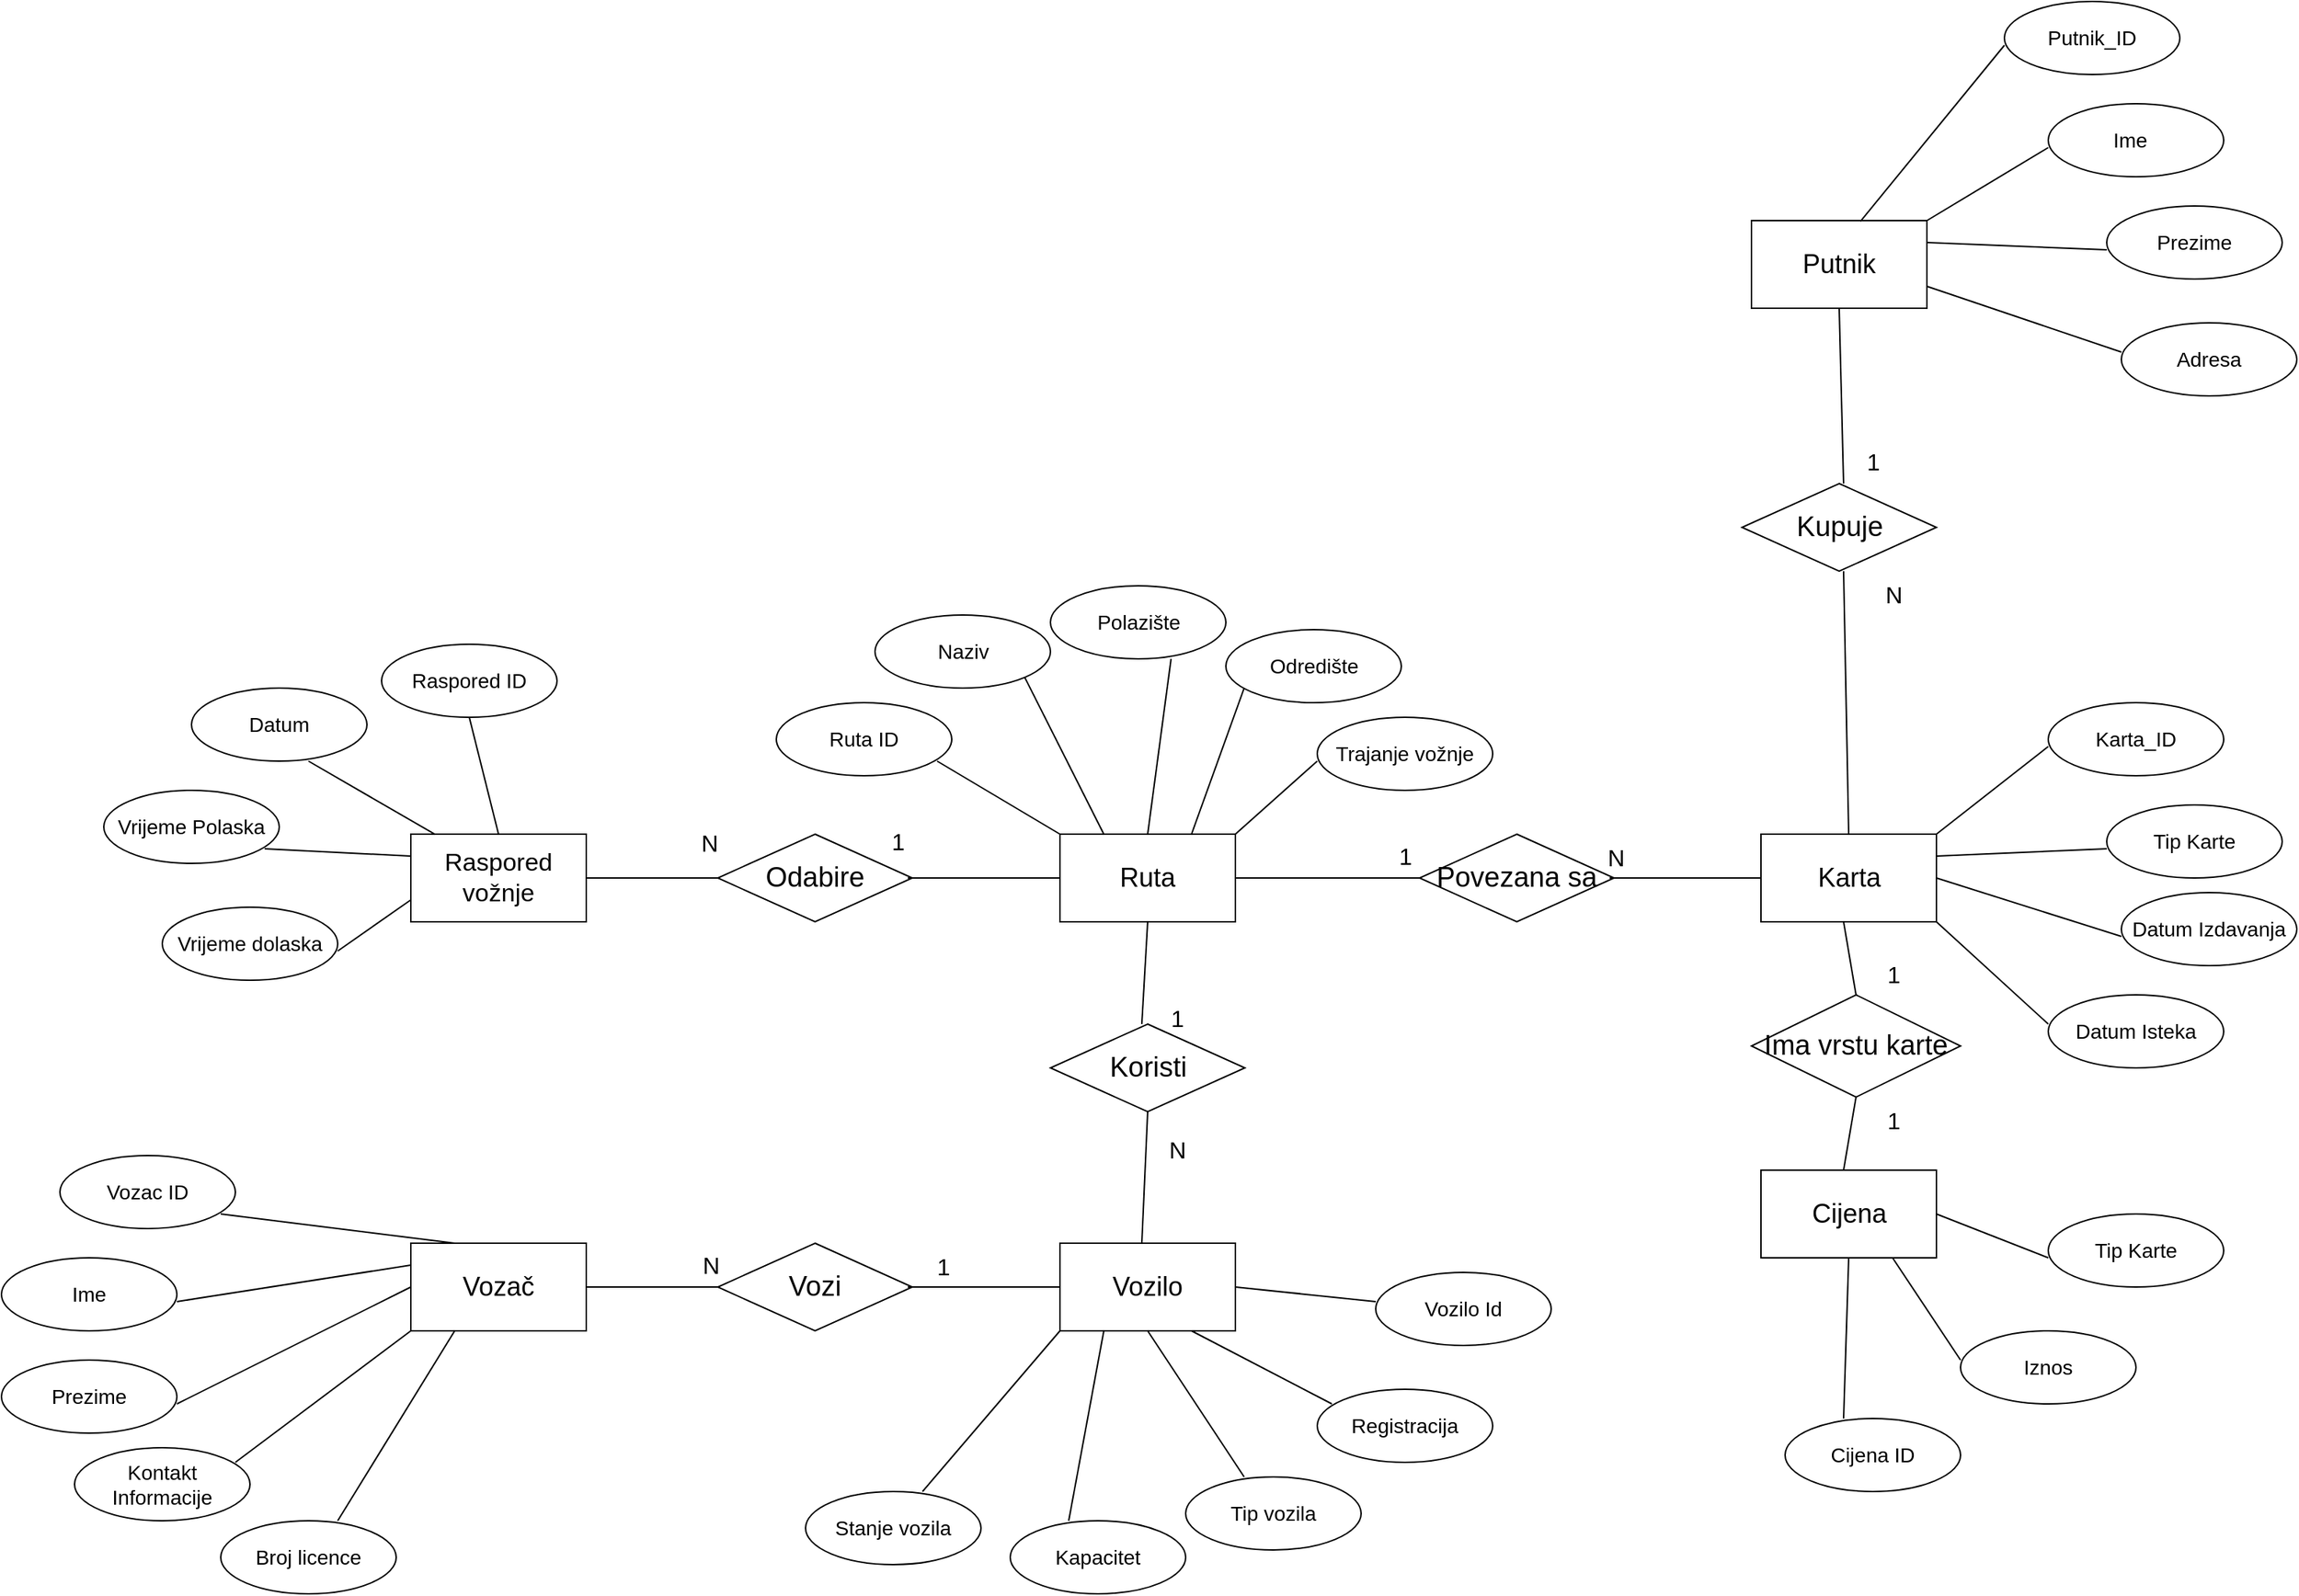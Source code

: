 <mxfile version="24.5.5" type="device">
  <diagram name="Page-1" id="05o06RWBXjJ0KFyK3qEd">
    <mxGraphModel dx="2442" dy="2103" grid="1" gridSize="10" guides="1" tooltips="1" connect="1" arrows="1" fold="1" page="1" pageScale="1" pageWidth="827" pageHeight="1169" math="0" shadow="0">
      <root>
        <mxCell id="0" />
        <mxCell id="1" parent="0" />
        <mxCell id="h6RNyIGeFZLbllbK43vc-2" value="&lt;font style=&quot;font-size: 18px;&quot;&gt;Ruta&lt;/font&gt;" style="rounded=0;whiteSpace=wrap;html=1;" vertex="1" parent="1">
          <mxGeometry x="354" y="350" width="120" height="60" as="geometry" />
        </mxCell>
        <mxCell id="h6RNyIGeFZLbllbK43vc-3" value="&lt;font style=&quot;font-size: 18px;&quot;&gt;Vozač&lt;/font&gt;" style="rounded=0;whiteSpace=wrap;html=1;" vertex="1" parent="1">
          <mxGeometry x="-90" y="630" width="120" height="60" as="geometry" />
        </mxCell>
        <mxCell id="h6RNyIGeFZLbllbK43vc-4" value="&lt;font style=&quot;font-size: 18px;&quot;&gt;Karta&lt;/font&gt;" style="rounded=0;whiteSpace=wrap;html=1;" vertex="1" parent="1">
          <mxGeometry x="833.5" y="350" width="120" height="60" as="geometry" />
        </mxCell>
        <mxCell id="h6RNyIGeFZLbllbK43vc-5" value="&lt;font style=&quot;font-size: 18px;&quot;&gt;Putnik&lt;/font&gt;" style="rounded=0;whiteSpace=wrap;html=1;" vertex="1" parent="1">
          <mxGeometry x="827" y="-70" width="120" height="60" as="geometry" />
        </mxCell>
        <mxCell id="h6RNyIGeFZLbllbK43vc-6" value="&lt;font style=&quot;font-size: 18px;&quot;&gt;Vozilo&lt;/font&gt;" style="rounded=0;whiteSpace=wrap;html=1;" vertex="1" parent="1">
          <mxGeometry x="354" y="630" width="120" height="60" as="geometry" />
        </mxCell>
        <mxCell id="h6RNyIGeFZLbllbK43vc-7" value="Raspored vožnje" style="rounded=0;html=1;whiteSpace=wrap;fontSize=17;" vertex="1" parent="1">
          <mxGeometry x="-90" y="350" width="120" height="60" as="geometry" />
        </mxCell>
        <mxCell id="h6RNyIGeFZLbllbK43vc-8" value="&lt;font style=&quot;font-size: 18px;&quot;&gt;Cijena&lt;/font&gt;" style="rounded=0;whiteSpace=wrap;html=1;" vertex="1" parent="1">
          <mxGeometry x="833.5" y="580" width="120" height="60" as="geometry" />
        </mxCell>
        <mxCell id="h6RNyIGeFZLbllbK43vc-10" value="&lt;font style=&quot;font-size: 14px;&quot;&gt;Putnik_ID&lt;/font&gt;" style="ellipse;whiteSpace=wrap;html=1;" vertex="1" parent="1">
          <mxGeometry x="1000" y="-220" width="120" height="50" as="geometry" />
        </mxCell>
        <mxCell id="h6RNyIGeFZLbllbK43vc-11" value="&lt;font style=&quot;font-size: 14px;&quot;&gt;Ime&lt;span style=&quot;white-space: pre;&quot;&gt;&#x9;&lt;/span&gt;&lt;/font&gt;" style="ellipse;whiteSpace=wrap;html=1;" vertex="1" parent="1">
          <mxGeometry x="1030" y="-150" width="120" height="50" as="geometry" />
        </mxCell>
        <mxCell id="h6RNyIGeFZLbllbK43vc-12" value="&lt;span style=&quot;font-size: 14px;&quot;&gt;Prezime&lt;/span&gt;" style="ellipse;whiteSpace=wrap;html=1;" vertex="1" parent="1">
          <mxGeometry x="1070" y="-80" width="120" height="50" as="geometry" />
        </mxCell>
        <mxCell id="h6RNyIGeFZLbllbK43vc-13" value="&lt;font style=&quot;font-size: 14px;&quot;&gt;Adresa&lt;/font&gt;" style="ellipse;whiteSpace=wrap;html=1;" vertex="1" parent="1">
          <mxGeometry x="1080" width="120" height="50" as="geometry" />
        </mxCell>
        <mxCell id="h6RNyIGeFZLbllbK43vc-15" value="&lt;font style=&quot;font-size: 14px;&quot;&gt;Karta_ID&lt;/font&gt;" style="ellipse;whiteSpace=wrap;html=1;" vertex="1" parent="1">
          <mxGeometry x="1030" y="260" width="120" height="50" as="geometry" />
        </mxCell>
        <mxCell id="h6RNyIGeFZLbllbK43vc-16" value="&lt;font style=&quot;font-size: 14px;&quot;&gt;Tip Karte&lt;/font&gt;" style="ellipse;whiteSpace=wrap;html=1;" vertex="1" parent="1">
          <mxGeometry x="1070" y="330" width="120" height="50" as="geometry" />
        </mxCell>
        <mxCell id="h6RNyIGeFZLbllbK43vc-17" value="&lt;font style=&quot;font-size: 14px;&quot;&gt;Datum Izdavanja&lt;/font&gt;" style="ellipse;whiteSpace=wrap;html=1;" vertex="1" parent="1">
          <mxGeometry x="1080" y="390" width="120" height="50" as="geometry" />
        </mxCell>
        <mxCell id="h6RNyIGeFZLbllbK43vc-18" value="&lt;font style=&quot;font-size: 14px;&quot;&gt;Datum Isteka&lt;/font&gt;" style="ellipse;whiteSpace=wrap;html=1;" vertex="1" parent="1">
          <mxGeometry x="1030" y="460" width="120" height="50" as="geometry" />
        </mxCell>
        <mxCell id="h6RNyIGeFZLbllbK43vc-19" value="&lt;font style=&quot;font-size: 14px;&quot;&gt;Vozac ID&lt;/font&gt;" style="ellipse;whiteSpace=wrap;html=1;" vertex="1" parent="1">
          <mxGeometry x="-330" y="570" width="120" height="50" as="geometry" />
        </mxCell>
        <mxCell id="h6RNyIGeFZLbllbK43vc-21" value="&lt;font style=&quot;font-size: 14px;&quot;&gt;Ime&lt;/font&gt;" style="ellipse;whiteSpace=wrap;html=1;" vertex="1" parent="1">
          <mxGeometry x="-370" y="640" width="120" height="50" as="geometry" />
        </mxCell>
        <mxCell id="h6RNyIGeFZLbllbK43vc-22" value="&lt;font style=&quot;font-size: 14px;&quot;&gt;Prezime&lt;/font&gt;" style="ellipse;whiteSpace=wrap;html=1;" vertex="1" parent="1">
          <mxGeometry x="-370" y="710" width="120" height="50" as="geometry" />
        </mxCell>
        <mxCell id="h6RNyIGeFZLbllbK43vc-23" value="&lt;font style=&quot;font-size: 14px;&quot;&gt;Kontakt Informacije&lt;/font&gt;" style="ellipse;whiteSpace=wrap;html=1;" vertex="1" parent="1">
          <mxGeometry x="-320" y="770" width="120" height="50" as="geometry" />
        </mxCell>
        <mxCell id="h6RNyIGeFZLbllbK43vc-24" value="&lt;font style=&quot;font-size: 14px;&quot;&gt;Broj licence&lt;/font&gt;" style="ellipse;whiteSpace=wrap;html=1;" vertex="1" parent="1">
          <mxGeometry x="-220" y="820" width="120" height="50" as="geometry" />
        </mxCell>
        <mxCell id="h6RNyIGeFZLbllbK43vc-25" value="&lt;font style=&quot;font-size: 14px;&quot;&gt;Vozilo Id&lt;/font&gt;" style="ellipse;whiteSpace=wrap;html=1;" vertex="1" parent="1">
          <mxGeometry x="570" y="650" width="120" height="50" as="geometry" />
        </mxCell>
        <mxCell id="h6RNyIGeFZLbllbK43vc-26" value="&lt;font style=&quot;font-size: 14px;&quot;&gt;Registracija&lt;/font&gt;" style="ellipse;whiteSpace=wrap;html=1;" vertex="1" parent="1">
          <mxGeometry x="530" y="730" width="120" height="50" as="geometry" />
        </mxCell>
        <mxCell id="h6RNyIGeFZLbllbK43vc-27" value="&lt;font style=&quot;font-size: 14px;&quot;&gt;Tip vozila&lt;/font&gt;" style="ellipse;whiteSpace=wrap;html=1;" vertex="1" parent="1">
          <mxGeometry x="440" y="790" width="120" height="50" as="geometry" />
        </mxCell>
        <mxCell id="h6RNyIGeFZLbllbK43vc-28" value="&lt;font style=&quot;font-size: 14px;&quot;&gt;Kapacitet&lt;/font&gt;" style="ellipse;whiteSpace=wrap;html=1;" vertex="1" parent="1">
          <mxGeometry x="320" y="820" width="120" height="50" as="geometry" />
        </mxCell>
        <mxCell id="h6RNyIGeFZLbllbK43vc-29" value="&lt;font style=&quot;font-size: 14px;&quot;&gt;Stanje vozila&lt;/font&gt;" style="ellipse;whiteSpace=wrap;html=1;" vertex="1" parent="1">
          <mxGeometry x="180" y="800" width="120" height="50" as="geometry" />
        </mxCell>
        <mxCell id="h6RNyIGeFZLbllbK43vc-30" value="&lt;font style=&quot;font-size: 14px;&quot;&gt;Ruta ID&lt;/font&gt;" style="ellipse;whiteSpace=wrap;html=1;" vertex="1" parent="1">
          <mxGeometry x="160" y="260" width="120" height="50" as="geometry" />
        </mxCell>
        <mxCell id="h6RNyIGeFZLbllbK43vc-31" value="&lt;font style=&quot;font-size: 14px;&quot;&gt;Naziv&lt;/font&gt;" style="ellipse;whiteSpace=wrap;html=1;" vertex="1" parent="1">
          <mxGeometry x="227.5" y="200" width="120" height="50" as="geometry" />
        </mxCell>
        <mxCell id="h6RNyIGeFZLbllbK43vc-32" value="&lt;font style=&quot;font-size: 14px;&quot;&gt;Polazište&lt;/font&gt;" style="ellipse;whiteSpace=wrap;html=1;" vertex="1" parent="1">
          <mxGeometry x="347.5" y="180" width="120" height="50" as="geometry" />
        </mxCell>
        <mxCell id="h6RNyIGeFZLbllbK43vc-33" value="&lt;font style=&quot;font-size: 14px;&quot;&gt;Odredište&lt;/font&gt;" style="ellipse;whiteSpace=wrap;html=1;" vertex="1" parent="1">
          <mxGeometry x="467.5" y="210" width="120" height="50" as="geometry" />
        </mxCell>
        <mxCell id="h6RNyIGeFZLbllbK43vc-34" value="&lt;font style=&quot;font-size: 14px;&quot;&gt;Trajanje vožnje&lt;/font&gt;" style="ellipse;whiteSpace=wrap;html=1;" vertex="1" parent="1">
          <mxGeometry x="530" y="270" width="120" height="50" as="geometry" />
        </mxCell>
        <mxCell id="h6RNyIGeFZLbllbK43vc-35" value="&lt;font style=&quot;font-size: 14px;&quot;&gt;Raspored ID&lt;/font&gt;" style="ellipse;whiteSpace=wrap;html=1;" vertex="1" parent="1">
          <mxGeometry x="-110" y="220" width="120" height="50" as="geometry" />
        </mxCell>
        <mxCell id="h6RNyIGeFZLbllbK43vc-36" value="&lt;font style=&quot;font-size: 14px;&quot;&gt;Datum&lt;/font&gt;" style="ellipse;whiteSpace=wrap;html=1;" vertex="1" parent="1">
          <mxGeometry x="-240" y="250" width="120" height="50" as="geometry" />
        </mxCell>
        <mxCell id="h6RNyIGeFZLbllbK43vc-37" value="&lt;font style=&quot;font-size: 14px;&quot;&gt;Vrijeme Polaska&lt;/font&gt;" style="ellipse;whiteSpace=wrap;html=1;" vertex="1" parent="1">
          <mxGeometry x="-300" y="320" width="120" height="50" as="geometry" />
        </mxCell>
        <mxCell id="h6RNyIGeFZLbllbK43vc-38" value="&lt;font style=&quot;font-size: 14px;&quot;&gt;Vrijeme dolaska&lt;/font&gt;" style="ellipse;whiteSpace=wrap;html=1;" vertex="1" parent="1">
          <mxGeometry x="-260" y="400" width="120" height="50" as="geometry" />
        </mxCell>
        <mxCell id="h6RNyIGeFZLbllbK43vc-39" value="&lt;font style=&quot;font-size: 14px;&quot;&gt;Cijena ID&lt;/font&gt;" style="ellipse;whiteSpace=wrap;html=1;" vertex="1" parent="1">
          <mxGeometry x="850" y="750" width="120" height="50" as="geometry" />
        </mxCell>
        <mxCell id="h6RNyIGeFZLbllbK43vc-40" value="&lt;font style=&quot;font-size: 14px;&quot;&gt;Iznos&lt;/font&gt;" style="ellipse;whiteSpace=wrap;html=1;" vertex="1" parent="1">
          <mxGeometry x="970" y="690" width="120" height="50" as="geometry" />
        </mxCell>
        <mxCell id="h6RNyIGeFZLbllbK43vc-41" value="&lt;font style=&quot;font-size: 14px;&quot;&gt;Tip Karte&lt;/font&gt;" style="ellipse;whiteSpace=wrap;html=1;" vertex="1" parent="1">
          <mxGeometry x="1030" y="610" width="120" height="50" as="geometry" />
        </mxCell>
        <mxCell id="h6RNyIGeFZLbllbK43vc-42" value="Kupuje" style="rhombus;whiteSpace=wrap;html=1;fontSize=19;" vertex="1" parent="1">
          <mxGeometry x="820.5" y="110" width="133" height="60" as="geometry" />
        </mxCell>
        <mxCell id="h6RNyIGeFZLbllbK43vc-43" value="Vozi" style="rhombus;whiteSpace=wrap;html=1;fontSize=19;" vertex="1" parent="1">
          <mxGeometry x="120" y="630" width="133" height="60" as="geometry" />
        </mxCell>
        <mxCell id="h6RNyIGeFZLbllbK43vc-44" value="Koristi" style="rhombus;whiteSpace=wrap;html=1;fontSize=19;" vertex="1" parent="1">
          <mxGeometry x="347.5" y="480" width="133" height="60" as="geometry" />
        </mxCell>
        <mxCell id="h6RNyIGeFZLbllbK43vc-45" value="Povezana sa" style="rhombus;whiteSpace=wrap;html=1;fontSize=19;" vertex="1" parent="1">
          <mxGeometry x="600" y="350" width="133" height="60" as="geometry" />
        </mxCell>
        <mxCell id="h6RNyIGeFZLbllbK43vc-47" value="Odabire" style="rhombus;whiteSpace=wrap;html=1;fontSize=19;" vertex="1" parent="1">
          <mxGeometry x="120" y="350" width="133" height="60" as="geometry" />
        </mxCell>
        <mxCell id="h6RNyIGeFZLbllbK43vc-53" value="" style="endArrow=none;html=1;rounded=0;fontSize=12;startSize=8;endSize=8;curved=1;entryX=0.5;entryY=0;entryDx=0;entryDy=0;" edge="1" parent="1" target="h6RNyIGeFZLbllbK43vc-7">
          <mxGeometry width="50" height="50" relative="1" as="geometry">
            <mxPoint x="-50" y="270" as="sourcePoint" />
            <mxPoint y="220" as="targetPoint" />
          </mxGeometry>
        </mxCell>
        <mxCell id="h6RNyIGeFZLbllbK43vc-54" value="" style="endArrow=none;html=1;rounded=0;fontSize=12;startSize=8;endSize=8;curved=1;entryX=0.139;entryY=0.004;entryDx=0;entryDy=0;entryPerimeter=0;" edge="1" parent="1" target="h6RNyIGeFZLbllbK43vc-7">
          <mxGeometry width="50" height="50" relative="1" as="geometry">
            <mxPoint x="-160" y="300" as="sourcePoint" />
            <mxPoint x="-110" y="250" as="targetPoint" />
          </mxGeometry>
        </mxCell>
        <mxCell id="h6RNyIGeFZLbllbK43vc-55" value="" style="endArrow=none;html=1;rounded=0;fontSize=12;startSize=8;endSize=8;curved=1;entryX=0;entryY=0.25;entryDx=0;entryDy=0;" edge="1" parent="1" target="h6RNyIGeFZLbllbK43vc-7">
          <mxGeometry width="50" height="50" relative="1" as="geometry">
            <mxPoint x="-190" y="360" as="sourcePoint" />
            <mxPoint x="-140" y="310" as="targetPoint" />
          </mxGeometry>
        </mxCell>
        <mxCell id="h6RNyIGeFZLbllbK43vc-56" value="" style="endArrow=none;html=1;rounded=0;fontSize=12;startSize=8;endSize=8;curved=1;entryX=0;entryY=0.75;entryDx=0;entryDy=0;" edge="1" parent="1" target="h6RNyIGeFZLbllbK43vc-7">
          <mxGeometry width="50" height="50" relative="1" as="geometry">
            <mxPoint x="-140" y="430" as="sourcePoint" />
            <mxPoint x="-90" y="380" as="targetPoint" />
          </mxGeometry>
        </mxCell>
        <mxCell id="h6RNyIGeFZLbllbK43vc-57" value="" style="endArrow=none;html=1;rounded=0;fontSize=12;startSize=8;endSize=8;curved=1;entryX=0.25;entryY=0;entryDx=0;entryDy=0;" edge="1" parent="1" target="h6RNyIGeFZLbllbK43vc-3">
          <mxGeometry width="50" height="50" relative="1" as="geometry">
            <mxPoint x="-220" y="610" as="sourcePoint" />
            <mxPoint x="-170" y="560" as="targetPoint" />
          </mxGeometry>
        </mxCell>
        <mxCell id="h6RNyIGeFZLbllbK43vc-58" value="" style="endArrow=none;html=1;rounded=0;fontSize=12;startSize=8;endSize=8;curved=1;entryX=0;entryY=0.25;entryDx=0;entryDy=0;" edge="1" parent="1" target="h6RNyIGeFZLbllbK43vc-3">
          <mxGeometry width="50" height="50" relative="1" as="geometry">
            <mxPoint x="-250" y="670" as="sourcePoint" />
            <mxPoint x="-200" y="620" as="targetPoint" />
          </mxGeometry>
        </mxCell>
        <mxCell id="h6RNyIGeFZLbllbK43vc-59" value="" style="endArrow=none;html=1;rounded=0;fontSize=12;startSize=8;endSize=8;curved=1;entryX=0;entryY=0.5;entryDx=0;entryDy=0;" edge="1" parent="1" target="h6RNyIGeFZLbllbK43vc-3">
          <mxGeometry width="50" height="50" relative="1" as="geometry">
            <mxPoint x="-250" y="740" as="sourcePoint" />
            <mxPoint x="-200" y="690" as="targetPoint" />
          </mxGeometry>
        </mxCell>
        <mxCell id="h6RNyIGeFZLbllbK43vc-60" value="" style="endArrow=none;html=1;rounded=0;fontSize=12;startSize=8;endSize=8;curved=1;entryX=0;entryY=1;entryDx=0;entryDy=0;" edge="1" parent="1" target="h6RNyIGeFZLbllbK43vc-3">
          <mxGeometry width="50" height="50" relative="1" as="geometry">
            <mxPoint x="-210" y="780" as="sourcePoint" />
            <mxPoint x="-160" y="730" as="targetPoint" />
          </mxGeometry>
        </mxCell>
        <mxCell id="h6RNyIGeFZLbllbK43vc-61" value="" style="endArrow=none;html=1;rounded=0;fontSize=12;startSize=8;endSize=8;curved=1;entryX=0.25;entryY=1;entryDx=0;entryDy=0;" edge="1" parent="1" target="h6RNyIGeFZLbllbK43vc-3">
          <mxGeometry width="50" height="50" relative="1" as="geometry">
            <mxPoint x="-140" y="820" as="sourcePoint" />
            <mxPoint x="-90" y="770" as="targetPoint" />
          </mxGeometry>
        </mxCell>
        <mxCell id="h6RNyIGeFZLbllbK43vc-63" value="" style="endArrow=none;html=1;rounded=0;fontSize=12;startSize=8;endSize=8;curved=1;entryX=0;entryY=0.5;entryDx=0;entryDy=0;" edge="1" parent="1" target="h6RNyIGeFZLbllbK43vc-47">
          <mxGeometry width="50" height="50" relative="1" as="geometry">
            <mxPoint x="30" y="380" as="sourcePoint" />
            <mxPoint x="80" y="330" as="targetPoint" />
          </mxGeometry>
        </mxCell>
        <mxCell id="h6RNyIGeFZLbllbK43vc-64" value="" style="endArrow=none;html=1;rounded=0;fontSize=12;startSize=8;endSize=8;curved=1;entryX=0;entryY=0.5;entryDx=0;entryDy=0;" edge="1" parent="1" target="h6RNyIGeFZLbllbK43vc-2">
          <mxGeometry width="50" height="50" relative="1" as="geometry">
            <mxPoint x="250" y="380" as="sourcePoint" />
            <mxPoint x="300" y="330" as="targetPoint" />
          </mxGeometry>
        </mxCell>
        <mxCell id="h6RNyIGeFZLbllbK43vc-65" value="" style="endArrow=none;html=1;rounded=0;fontSize=12;startSize=8;endSize=8;curved=1;entryX=0;entryY=0.5;entryDx=0;entryDy=0;" edge="1" parent="1" target="h6RNyIGeFZLbllbK43vc-43">
          <mxGeometry width="50" height="50" relative="1" as="geometry">
            <mxPoint x="30" y="660" as="sourcePoint" />
            <mxPoint x="80" y="610" as="targetPoint" />
          </mxGeometry>
        </mxCell>
        <mxCell id="h6RNyIGeFZLbllbK43vc-66" value="" style="endArrow=none;html=1;rounded=0;fontSize=12;startSize=8;endSize=8;curved=1;entryX=0;entryY=0.5;entryDx=0;entryDy=0;" edge="1" parent="1" target="h6RNyIGeFZLbllbK43vc-6">
          <mxGeometry width="50" height="50" relative="1" as="geometry">
            <mxPoint x="250" y="660" as="sourcePoint" />
            <mxPoint x="300" y="610" as="targetPoint" />
          </mxGeometry>
        </mxCell>
        <mxCell id="h6RNyIGeFZLbllbK43vc-67" value="" style="endArrow=none;html=1;rounded=0;fontSize=12;startSize=8;endSize=8;curved=1;entryX=0;entryY=1;entryDx=0;entryDy=0;" edge="1" parent="1" target="h6RNyIGeFZLbllbK43vc-6">
          <mxGeometry width="50" height="50" relative="1" as="geometry">
            <mxPoint x="260" y="800" as="sourcePoint" />
            <mxPoint x="310" y="750" as="targetPoint" />
          </mxGeometry>
        </mxCell>
        <mxCell id="h6RNyIGeFZLbllbK43vc-68" value="" style="endArrow=none;html=1;rounded=0;fontSize=12;startSize=8;endSize=8;curved=1;entryX=0.25;entryY=1;entryDx=0;entryDy=0;" edge="1" parent="1" target="h6RNyIGeFZLbllbK43vc-6">
          <mxGeometry width="50" height="50" relative="1" as="geometry">
            <mxPoint x="360" y="820" as="sourcePoint" />
            <mxPoint x="410" y="770" as="targetPoint" />
          </mxGeometry>
        </mxCell>
        <mxCell id="h6RNyIGeFZLbllbK43vc-69" value="" style="endArrow=none;html=1;rounded=0;fontSize=12;startSize=8;endSize=8;curved=1;entryX=0.5;entryY=1;entryDx=0;entryDy=0;" edge="1" parent="1" target="h6RNyIGeFZLbllbK43vc-6">
          <mxGeometry width="50" height="50" relative="1" as="geometry">
            <mxPoint x="480" y="790" as="sourcePoint" />
            <mxPoint x="530" y="740" as="targetPoint" />
          </mxGeometry>
        </mxCell>
        <mxCell id="h6RNyIGeFZLbllbK43vc-70" value="" style="endArrow=none;html=1;rounded=0;fontSize=12;startSize=8;endSize=8;curved=1;entryX=0.75;entryY=1;entryDx=0;entryDy=0;" edge="1" parent="1" target="h6RNyIGeFZLbllbK43vc-6">
          <mxGeometry width="50" height="50" relative="1" as="geometry">
            <mxPoint x="540" y="740" as="sourcePoint" />
            <mxPoint x="590" y="690" as="targetPoint" />
          </mxGeometry>
        </mxCell>
        <mxCell id="h6RNyIGeFZLbllbK43vc-71" value="" style="endArrow=none;html=1;rounded=0;fontSize=12;startSize=8;endSize=8;curved=1;entryX=1;entryY=0.5;entryDx=0;entryDy=0;" edge="1" parent="1" target="h6RNyIGeFZLbllbK43vc-6">
          <mxGeometry width="50" height="50" relative="1" as="geometry">
            <mxPoint x="570" y="670" as="sourcePoint" />
            <mxPoint x="620" y="620" as="targetPoint" />
          </mxGeometry>
        </mxCell>
        <mxCell id="h6RNyIGeFZLbllbK43vc-72" value="" style="endArrow=none;html=1;rounded=0;fontSize=12;startSize=8;endSize=8;curved=1;entryX=0.5;entryY=1;entryDx=0;entryDy=0;" edge="1" parent="1" target="h6RNyIGeFZLbllbK43vc-44">
          <mxGeometry width="50" height="50" relative="1" as="geometry">
            <mxPoint x="410" y="630" as="sourcePoint" />
            <mxPoint x="460" y="580" as="targetPoint" />
          </mxGeometry>
        </mxCell>
        <mxCell id="h6RNyIGeFZLbllbK43vc-73" value="" style="endArrow=none;html=1;rounded=0;fontSize=12;startSize=8;endSize=8;curved=1;entryX=0.5;entryY=1;entryDx=0;entryDy=0;" edge="1" parent="1" target="h6RNyIGeFZLbllbK43vc-2">
          <mxGeometry width="50" height="50" relative="1" as="geometry">
            <mxPoint x="410" y="480" as="sourcePoint" />
            <mxPoint x="460" y="430" as="targetPoint" />
          </mxGeometry>
        </mxCell>
        <mxCell id="h6RNyIGeFZLbllbK43vc-74" value="" style="endArrow=none;html=1;rounded=0;fontSize=12;startSize=8;endSize=8;curved=1;entryX=0;entryY=0;entryDx=0;entryDy=0;" edge="1" parent="1" target="h6RNyIGeFZLbllbK43vc-2">
          <mxGeometry width="50" height="50" relative="1" as="geometry">
            <mxPoint x="270" y="300" as="sourcePoint" />
            <mxPoint x="320" y="250" as="targetPoint" />
          </mxGeometry>
        </mxCell>
        <mxCell id="h6RNyIGeFZLbllbK43vc-75" value="" style="endArrow=none;html=1;rounded=0;fontSize=12;startSize=8;endSize=8;curved=1;entryX=0.25;entryY=0;entryDx=0;entryDy=0;exitX=1;exitY=1;exitDx=0;exitDy=0;" edge="1" parent="1" source="h6RNyIGeFZLbllbK43vc-31" target="h6RNyIGeFZLbllbK43vc-2">
          <mxGeometry width="50" height="50" relative="1" as="geometry">
            <mxPoint x="340" y="230" as="sourcePoint" />
            <mxPoint x="390" y="180" as="targetPoint" />
          </mxGeometry>
        </mxCell>
        <mxCell id="h6RNyIGeFZLbllbK43vc-76" value="" style="endArrow=none;html=1;rounded=0;fontSize=12;startSize=8;endSize=8;curved=1;entryX=0.5;entryY=0;entryDx=0;entryDy=0;" edge="1" parent="1" target="h6RNyIGeFZLbllbK43vc-2">
          <mxGeometry width="50" height="50" relative="1" as="geometry">
            <mxPoint x="430" y="230" as="sourcePoint" />
            <mxPoint x="480" y="180" as="targetPoint" />
          </mxGeometry>
        </mxCell>
        <mxCell id="h6RNyIGeFZLbllbK43vc-77" value="" style="endArrow=none;html=1;rounded=0;fontSize=12;startSize=8;endSize=8;curved=1;entryX=0.75;entryY=0;entryDx=0;entryDy=0;" edge="1" parent="1" target="h6RNyIGeFZLbllbK43vc-2">
          <mxGeometry width="50" height="50" relative="1" as="geometry">
            <mxPoint x="480" y="250" as="sourcePoint" />
            <mxPoint x="530" y="200" as="targetPoint" />
          </mxGeometry>
        </mxCell>
        <mxCell id="h6RNyIGeFZLbllbK43vc-78" value="" style="endArrow=none;html=1;rounded=0;fontSize=12;startSize=8;endSize=8;curved=1;entryX=1;entryY=0;entryDx=0;entryDy=0;" edge="1" parent="1" target="h6RNyIGeFZLbllbK43vc-2">
          <mxGeometry width="50" height="50" relative="1" as="geometry">
            <mxPoint x="530" y="300" as="sourcePoint" />
            <mxPoint x="580" y="250" as="targetPoint" />
          </mxGeometry>
        </mxCell>
        <mxCell id="h6RNyIGeFZLbllbK43vc-79" value="" style="endArrow=none;html=1;rounded=0;fontSize=12;startSize=8;endSize=8;curved=1;entryX=1;entryY=0.5;entryDx=0;entryDy=0;" edge="1" parent="1" target="h6RNyIGeFZLbllbK43vc-2">
          <mxGeometry width="50" height="50" relative="1" as="geometry">
            <mxPoint x="600" y="380" as="sourcePoint" />
            <mxPoint x="650" y="330" as="targetPoint" />
          </mxGeometry>
        </mxCell>
        <mxCell id="h6RNyIGeFZLbllbK43vc-80" value="" style="endArrow=none;html=1;rounded=0;fontSize=12;startSize=8;endSize=8;curved=1;entryX=0;entryY=0.5;entryDx=0;entryDy=0;" edge="1" parent="1" target="h6RNyIGeFZLbllbK43vc-4">
          <mxGeometry width="50" height="50" relative="1" as="geometry">
            <mxPoint x="730" y="380" as="sourcePoint" />
            <mxPoint x="780" y="330" as="targetPoint" />
          </mxGeometry>
        </mxCell>
        <mxCell id="h6RNyIGeFZLbllbK43vc-81" value="Ima vrstu karte" style="rhombus;whiteSpace=wrap;html=1;fontSize=19;" vertex="1" parent="1">
          <mxGeometry x="827" y="460" width="143" height="70" as="geometry" />
        </mxCell>
        <mxCell id="h6RNyIGeFZLbllbK43vc-82" value="" style="endArrow=none;html=1;rounded=0;fontSize=12;startSize=8;endSize=8;curved=1;entryX=0.5;entryY=1;entryDx=0;entryDy=0;" edge="1" parent="1" target="h6RNyIGeFZLbllbK43vc-8">
          <mxGeometry width="50" height="50" relative="1" as="geometry">
            <mxPoint x="890" y="750" as="sourcePoint" />
            <mxPoint x="940" y="700" as="targetPoint" />
          </mxGeometry>
        </mxCell>
        <mxCell id="h6RNyIGeFZLbllbK43vc-83" value="" style="endArrow=none;html=1;rounded=0;fontSize=12;startSize=8;endSize=8;curved=1;entryX=0.75;entryY=1;entryDx=0;entryDy=0;" edge="1" parent="1" target="h6RNyIGeFZLbllbK43vc-8">
          <mxGeometry width="50" height="50" relative="1" as="geometry">
            <mxPoint x="970" y="710" as="sourcePoint" />
            <mxPoint x="1020" y="660" as="targetPoint" />
          </mxGeometry>
        </mxCell>
        <mxCell id="h6RNyIGeFZLbllbK43vc-84" value="" style="endArrow=none;html=1;rounded=0;fontSize=12;startSize=8;endSize=8;curved=1;entryX=1;entryY=0.5;entryDx=0;entryDy=0;" edge="1" parent="1" target="h6RNyIGeFZLbllbK43vc-8">
          <mxGeometry width="50" height="50" relative="1" as="geometry">
            <mxPoint x="1030" y="640" as="sourcePoint" />
            <mxPoint x="1080" y="590" as="targetPoint" />
          </mxGeometry>
        </mxCell>
        <mxCell id="h6RNyIGeFZLbllbK43vc-85" value="" style="endArrow=none;html=1;rounded=0;fontSize=12;startSize=8;endSize=8;curved=1;entryX=0.5;entryY=1;entryDx=0;entryDy=0;" edge="1" parent="1" target="h6RNyIGeFZLbllbK43vc-81">
          <mxGeometry width="50" height="50" relative="1" as="geometry">
            <mxPoint x="890" y="580" as="sourcePoint" />
            <mxPoint x="940" y="530" as="targetPoint" />
          </mxGeometry>
        </mxCell>
        <mxCell id="h6RNyIGeFZLbllbK43vc-86" value="" style="endArrow=none;html=1;rounded=0;fontSize=12;startSize=8;endSize=8;curved=1;entryX=0.5;entryY=0;entryDx=0;entryDy=0;" edge="1" parent="1" target="h6RNyIGeFZLbllbK43vc-81">
          <mxGeometry width="50" height="50" relative="1" as="geometry">
            <mxPoint x="890" y="410" as="sourcePoint" />
            <mxPoint x="940" y="360" as="targetPoint" />
          </mxGeometry>
        </mxCell>
        <mxCell id="h6RNyIGeFZLbllbK43vc-87" value="" style="endArrow=none;html=1;rounded=0;fontSize=12;startSize=8;endSize=8;curved=1;entryX=1;entryY=0;entryDx=0;entryDy=0;" edge="1" parent="1" target="h6RNyIGeFZLbllbK43vc-4">
          <mxGeometry width="50" height="50" relative="1" as="geometry">
            <mxPoint x="1030" y="290" as="sourcePoint" />
            <mxPoint x="1080" y="240" as="targetPoint" />
          </mxGeometry>
        </mxCell>
        <mxCell id="h6RNyIGeFZLbllbK43vc-88" value="" style="endArrow=none;html=1;rounded=0;fontSize=12;startSize=8;endSize=8;curved=1;entryX=1;entryY=0.25;entryDx=0;entryDy=0;" edge="1" parent="1" target="h6RNyIGeFZLbllbK43vc-4">
          <mxGeometry width="50" height="50" relative="1" as="geometry">
            <mxPoint x="1070" y="360" as="sourcePoint" />
            <mxPoint x="1120" y="310" as="targetPoint" />
          </mxGeometry>
        </mxCell>
        <mxCell id="h6RNyIGeFZLbllbK43vc-89" value="" style="endArrow=none;html=1;rounded=0;fontSize=12;startSize=8;endSize=8;curved=1;entryX=1;entryY=0.5;entryDx=0;entryDy=0;" edge="1" parent="1" target="h6RNyIGeFZLbllbK43vc-4">
          <mxGeometry width="50" height="50" relative="1" as="geometry">
            <mxPoint x="1080" y="420" as="sourcePoint" />
            <mxPoint x="1130" y="370" as="targetPoint" />
          </mxGeometry>
        </mxCell>
        <mxCell id="h6RNyIGeFZLbllbK43vc-90" value="" style="endArrow=none;html=1;rounded=0;fontSize=12;startSize=8;endSize=8;curved=1;entryX=1;entryY=1;entryDx=0;entryDy=0;" edge="1" parent="1" target="h6RNyIGeFZLbllbK43vc-4">
          <mxGeometry width="50" height="50" relative="1" as="geometry">
            <mxPoint x="1030" y="480" as="sourcePoint" />
            <mxPoint x="1080" y="430" as="targetPoint" />
          </mxGeometry>
        </mxCell>
        <mxCell id="h6RNyIGeFZLbllbK43vc-91" value="" style="endArrow=none;html=1;rounded=0;fontSize=12;startSize=8;endSize=8;curved=1;entryX=0.5;entryY=0;entryDx=0;entryDy=0;" edge="1" parent="1" target="h6RNyIGeFZLbllbK43vc-4">
          <mxGeometry width="50" height="50" relative="1" as="geometry">
            <mxPoint x="890" y="170" as="sourcePoint" />
            <mxPoint x="940" y="120" as="targetPoint" />
          </mxGeometry>
        </mxCell>
        <mxCell id="h6RNyIGeFZLbllbK43vc-92" value="" style="endArrow=none;html=1;rounded=0;fontSize=12;startSize=8;endSize=8;curved=1;entryX=0.5;entryY=1;entryDx=0;entryDy=0;" edge="1" parent="1" target="h6RNyIGeFZLbllbK43vc-5">
          <mxGeometry width="50" height="50" relative="1" as="geometry">
            <mxPoint x="890" y="110" as="sourcePoint" />
            <mxPoint x="940" y="60" as="targetPoint" />
          </mxGeometry>
        </mxCell>
        <mxCell id="h6RNyIGeFZLbllbK43vc-93" value="" style="endArrow=none;html=1;rounded=0;fontSize=12;startSize=8;endSize=8;curved=1;entryX=0.621;entryY=0.009;entryDx=0;entryDy=0;entryPerimeter=0;" edge="1" parent="1" target="h6RNyIGeFZLbllbK43vc-5">
          <mxGeometry width="50" height="50" relative="1" as="geometry">
            <mxPoint x="1000" y="-190" as="sourcePoint" />
            <mxPoint x="1050" y="-240" as="targetPoint" />
          </mxGeometry>
        </mxCell>
        <mxCell id="h6RNyIGeFZLbllbK43vc-94" value="" style="endArrow=none;html=1;rounded=0;fontSize=12;startSize=8;endSize=8;curved=1;entryX=1;entryY=0;entryDx=0;entryDy=0;" edge="1" parent="1" target="h6RNyIGeFZLbllbK43vc-5">
          <mxGeometry width="50" height="50" relative="1" as="geometry">
            <mxPoint x="1030" y="-120" as="sourcePoint" />
            <mxPoint x="1080" y="-170" as="targetPoint" />
          </mxGeometry>
        </mxCell>
        <mxCell id="h6RNyIGeFZLbllbK43vc-95" value="" style="endArrow=none;html=1;rounded=0;fontSize=12;startSize=8;endSize=8;curved=1;entryX=1;entryY=0.25;entryDx=0;entryDy=0;" edge="1" parent="1" target="h6RNyIGeFZLbllbK43vc-5">
          <mxGeometry width="50" height="50" relative="1" as="geometry">
            <mxPoint x="1070" y="-50" as="sourcePoint" />
            <mxPoint x="1120" y="-100" as="targetPoint" />
          </mxGeometry>
        </mxCell>
        <mxCell id="h6RNyIGeFZLbllbK43vc-96" value="" style="endArrow=none;html=1;rounded=0;fontSize=12;startSize=8;endSize=8;curved=1;entryX=1;entryY=0.75;entryDx=0;entryDy=0;" edge="1" parent="1" target="h6RNyIGeFZLbllbK43vc-5">
          <mxGeometry width="50" height="50" relative="1" as="geometry">
            <mxPoint x="1080" y="20" as="sourcePoint" />
            <mxPoint x="1130" y="-30" as="targetPoint" />
          </mxGeometry>
        </mxCell>
        <mxCell id="h6RNyIGeFZLbllbK43vc-98" value="1" style="text;html=1;align=center;verticalAlign=middle;resizable=0;points=[];autosize=1;strokeColor=none;fillColor=none;fontSize=16;" vertex="1" parent="1">
          <mxGeometry x="259" y="631" width="30" height="30" as="geometry" />
        </mxCell>
        <mxCell id="h6RNyIGeFZLbllbK43vc-99" value="N" style="text;html=1;align=center;verticalAlign=middle;resizable=0;points=[];autosize=1;strokeColor=none;fillColor=none;fontSize=16;" vertex="1" parent="1">
          <mxGeometry x="95" y="630" width="40" height="30" as="geometry" />
        </mxCell>
        <mxCell id="h6RNyIGeFZLbllbK43vc-100" value="N" style="text;html=1;align=center;verticalAlign=middle;resizable=0;points=[];autosize=1;strokeColor=none;fillColor=none;fontSize=16;" vertex="1" parent="1">
          <mxGeometry x="904" y="171" width="40" height="30" as="geometry" />
        </mxCell>
        <mxCell id="h6RNyIGeFZLbllbK43vc-101" value="1" style="text;html=1;align=center;verticalAlign=middle;resizable=0;points=[];autosize=1;strokeColor=none;fillColor=none;fontSize=16;" vertex="1" parent="1">
          <mxGeometry x="895" y="80" width="30" height="30" as="geometry" />
        </mxCell>
        <mxCell id="h6RNyIGeFZLbllbK43vc-102" value="1" style="text;html=1;align=center;verticalAlign=middle;resizable=0;points=[];autosize=1;strokeColor=none;fillColor=none;fontSize=16;" vertex="1" parent="1">
          <mxGeometry x="909" y="431" width="30" height="30" as="geometry" />
        </mxCell>
        <mxCell id="h6RNyIGeFZLbllbK43vc-103" value="1" style="text;html=1;align=center;verticalAlign=middle;resizable=0;points=[];autosize=1;strokeColor=none;fillColor=none;fontSize=16;" vertex="1" parent="1">
          <mxGeometry x="909" y="531" width="30" height="30" as="geometry" />
        </mxCell>
        <mxCell id="h6RNyIGeFZLbllbK43vc-104" value="N" style="text;html=1;align=center;verticalAlign=middle;resizable=0;points=[];autosize=1;strokeColor=none;fillColor=none;fontSize=16;" vertex="1" parent="1">
          <mxGeometry x="714" y="351" width="40" height="30" as="geometry" />
        </mxCell>
        <mxCell id="h6RNyIGeFZLbllbK43vc-105" value="1" style="text;html=1;align=center;verticalAlign=middle;resizable=0;points=[];autosize=1;strokeColor=none;fillColor=none;fontSize=16;" vertex="1" parent="1">
          <mxGeometry x="575" y="350" width="30" height="30" as="geometry" />
        </mxCell>
        <mxCell id="h6RNyIGeFZLbllbK43vc-106" value="1" style="text;html=1;align=center;verticalAlign=middle;resizable=0;points=[];autosize=1;strokeColor=none;fillColor=none;fontSize=16;" vertex="1" parent="1">
          <mxGeometry x="419" y="461" width="30" height="30" as="geometry" />
        </mxCell>
        <mxCell id="h6RNyIGeFZLbllbK43vc-107" value="N" style="text;html=1;align=center;verticalAlign=middle;resizable=0;points=[];autosize=1;strokeColor=none;fillColor=none;fontSize=16;" vertex="1" parent="1">
          <mxGeometry x="414" y="551" width="40" height="30" as="geometry" />
        </mxCell>
        <mxCell id="h6RNyIGeFZLbllbK43vc-108" value="N" style="text;html=1;align=center;verticalAlign=middle;resizable=0;points=[];autosize=1;strokeColor=none;fillColor=none;fontSize=16;" vertex="1" parent="1">
          <mxGeometry x="94" y="341" width="40" height="30" as="geometry" />
        </mxCell>
        <mxCell id="h6RNyIGeFZLbllbK43vc-109" value="1" style="text;html=1;align=center;verticalAlign=middle;resizable=0;points=[];autosize=1;strokeColor=none;fillColor=none;fontSize=16;" vertex="1" parent="1">
          <mxGeometry x="227.5" y="340" width="30" height="30" as="geometry" />
        </mxCell>
      </root>
    </mxGraphModel>
  </diagram>
</mxfile>

